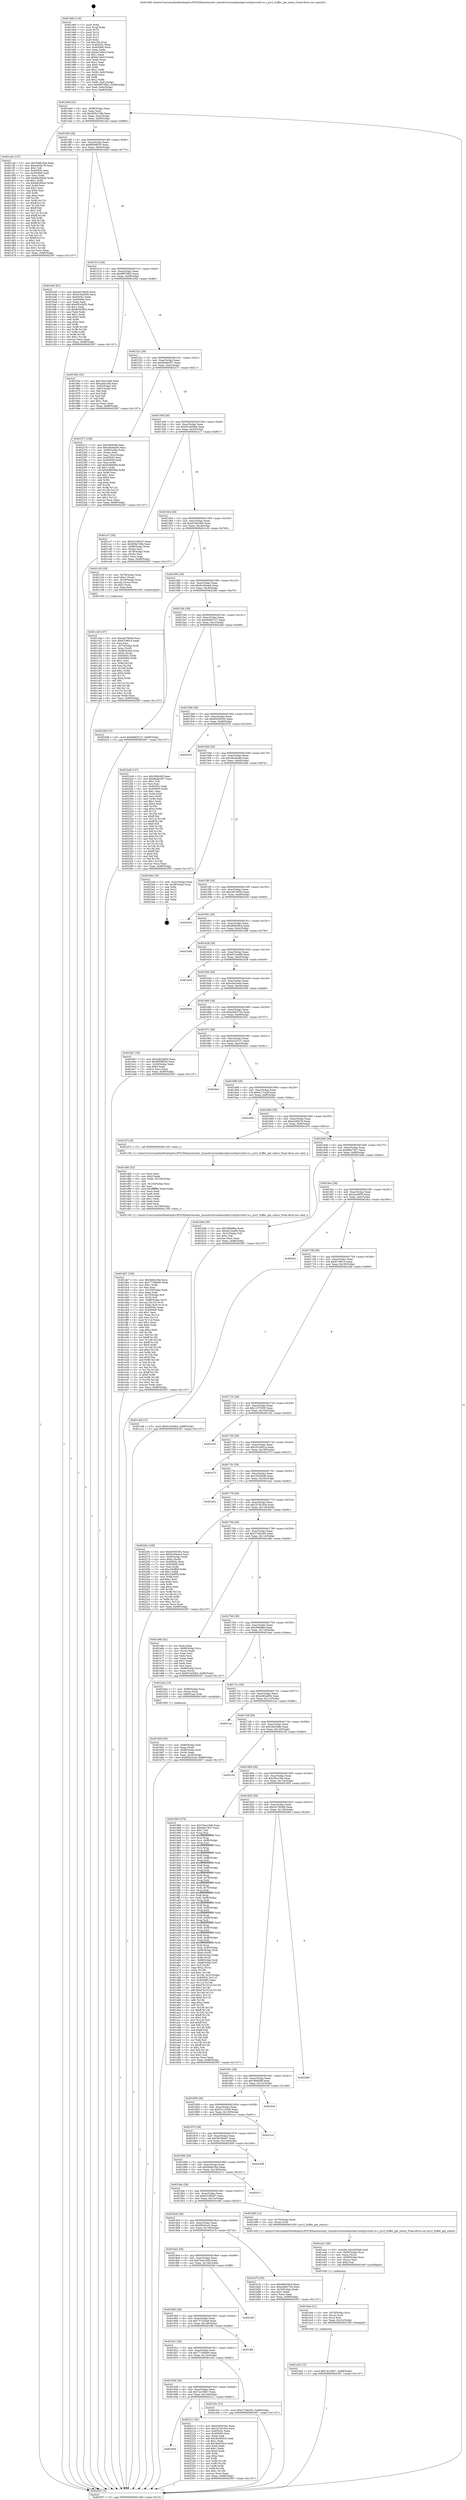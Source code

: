 digraph "0x401460" {
  label = "0x401460 (/mnt/c/Users/mathe/Desktop/tcc/POCII/binaries/extr_linuxdriversmediausbpvrusb2pvrusb2-io.c_pvr2_buffer_get_status_Final-ollvm.out::main(0))"
  labelloc = "t"
  node[shape=record]

  Entry [label="",width=0.3,height=0.3,shape=circle,fillcolor=black,style=filled]
  "0x4014d4" [label="{
     0x4014d4 [32]\l
     | [instrs]\l
     &nbsp;&nbsp;0x4014d4 \<+6\>: mov -0x98(%rbp),%eax\l
     &nbsp;&nbsp;0x4014da \<+2\>: mov %eax,%ecx\l
     &nbsp;&nbsp;0x4014dc \<+6\>: sub $0x859e728b,%ecx\l
     &nbsp;&nbsp;0x4014e2 \<+6\>: mov %eax,-0xac(%rbp)\l
     &nbsp;&nbsp;0x4014e8 \<+6\>: mov %ecx,-0xb0(%rbp)\l
     &nbsp;&nbsp;0x4014ee \<+6\>: je 0000000000401ceb \<main+0x88b\>\l
  }"]
  "0x401ceb" [label="{
     0x401ceb [147]\l
     | [instrs]\l
     &nbsp;&nbsp;0x401ceb \<+5\>: mov $0x5b6b1f4d,%eax\l
     &nbsp;&nbsp;0x401cf0 \<+5\>: mov $0xedcf0e78,%ecx\l
     &nbsp;&nbsp;0x401cf5 \<+2\>: mov $0x1,%dl\l
     &nbsp;&nbsp;0x401cf7 \<+7\>: mov 0x40505c,%esi\l
     &nbsp;&nbsp;0x401cfe \<+7\>: mov 0x405060,%edi\l
     &nbsp;&nbsp;0x401d05 \<+3\>: mov %esi,%r8d\l
     &nbsp;&nbsp;0x401d08 \<+7\>: add $0x6fa29a2b,%r8d\l
     &nbsp;&nbsp;0x401d0f \<+4\>: sub $0x1,%r8d\l
     &nbsp;&nbsp;0x401d13 \<+7\>: sub $0x6fa29a2b,%r8d\l
     &nbsp;&nbsp;0x401d1a \<+4\>: imul %r8d,%esi\l
     &nbsp;&nbsp;0x401d1e \<+3\>: and $0x1,%esi\l
     &nbsp;&nbsp;0x401d21 \<+3\>: cmp $0x0,%esi\l
     &nbsp;&nbsp;0x401d24 \<+4\>: sete %r9b\l
     &nbsp;&nbsp;0x401d28 \<+3\>: cmp $0xa,%edi\l
     &nbsp;&nbsp;0x401d2b \<+4\>: setl %r10b\l
     &nbsp;&nbsp;0x401d2f \<+3\>: mov %r9b,%r11b\l
     &nbsp;&nbsp;0x401d32 \<+4\>: xor $0xff,%r11b\l
     &nbsp;&nbsp;0x401d36 \<+3\>: mov %r10b,%bl\l
     &nbsp;&nbsp;0x401d39 \<+3\>: xor $0xff,%bl\l
     &nbsp;&nbsp;0x401d3c \<+3\>: xor $0x1,%dl\l
     &nbsp;&nbsp;0x401d3f \<+3\>: mov %r11b,%r14b\l
     &nbsp;&nbsp;0x401d42 \<+4\>: and $0xff,%r14b\l
     &nbsp;&nbsp;0x401d46 \<+3\>: and %dl,%r9b\l
     &nbsp;&nbsp;0x401d49 \<+3\>: mov %bl,%r15b\l
     &nbsp;&nbsp;0x401d4c \<+4\>: and $0xff,%r15b\l
     &nbsp;&nbsp;0x401d50 \<+3\>: and %dl,%r10b\l
     &nbsp;&nbsp;0x401d53 \<+3\>: or %r9b,%r14b\l
     &nbsp;&nbsp;0x401d56 \<+3\>: or %r10b,%r15b\l
     &nbsp;&nbsp;0x401d59 \<+3\>: xor %r15b,%r14b\l
     &nbsp;&nbsp;0x401d5c \<+3\>: or %bl,%r11b\l
     &nbsp;&nbsp;0x401d5f \<+4\>: xor $0xff,%r11b\l
     &nbsp;&nbsp;0x401d63 \<+3\>: or $0x1,%dl\l
     &nbsp;&nbsp;0x401d66 \<+3\>: and %dl,%r11b\l
     &nbsp;&nbsp;0x401d69 \<+3\>: or %r11b,%r14b\l
     &nbsp;&nbsp;0x401d6c \<+4\>: test $0x1,%r14b\l
     &nbsp;&nbsp;0x401d70 \<+3\>: cmovne %ecx,%eax\l
     &nbsp;&nbsp;0x401d73 \<+6\>: mov %eax,-0x98(%rbp)\l
     &nbsp;&nbsp;0x401d79 \<+5\>: jmp 0000000000402567 \<main+0x1107\>\l
  }"]
  "0x4014f4" [label="{
     0x4014f4 [28]\l
     | [instrs]\l
     &nbsp;&nbsp;0x4014f4 \<+5\>: jmp 00000000004014f9 \<main+0x99\>\l
     &nbsp;&nbsp;0x4014f9 \<+6\>: mov -0xac(%rbp),%eax\l
     &nbsp;&nbsp;0x4014ff \<+5\>: sub $0x8959f030,%eax\l
     &nbsp;&nbsp;0x401504 \<+6\>: mov %eax,-0xb4(%rbp)\l
     &nbsp;&nbsp;0x40150a \<+6\>: je 0000000000401bd5 \<main+0x775\>\l
  }"]
  Exit [label="",width=0.3,height=0.3,shape=circle,fillcolor=black,style=filled,peripheries=2]
  "0x401bd5" [label="{
     0x401bd5 [91]\l
     | [instrs]\l
     &nbsp;&nbsp;0x401bd5 \<+5\>: mov $0xceb79e5d,%eax\l
     &nbsp;&nbsp;0x401bda \<+5\>: mov $0x910d2566,%ecx\l
     &nbsp;&nbsp;0x401bdf \<+7\>: mov 0x40505c,%edx\l
     &nbsp;&nbsp;0x401be6 \<+7\>: mov 0x405060,%esi\l
     &nbsp;&nbsp;0x401bed \<+2\>: mov %edx,%edi\l
     &nbsp;&nbsp;0x401bef \<+6\>: add $0xf0543852,%edi\l
     &nbsp;&nbsp;0x401bf5 \<+3\>: sub $0x1,%edi\l
     &nbsp;&nbsp;0x401bf8 \<+6\>: sub $0xf0543852,%edi\l
     &nbsp;&nbsp;0x401bfe \<+3\>: imul %edi,%edx\l
     &nbsp;&nbsp;0x401c01 \<+3\>: and $0x1,%edx\l
     &nbsp;&nbsp;0x401c04 \<+3\>: cmp $0x0,%edx\l
     &nbsp;&nbsp;0x401c07 \<+4\>: sete %r8b\l
     &nbsp;&nbsp;0x401c0b \<+3\>: cmp $0xa,%esi\l
     &nbsp;&nbsp;0x401c0e \<+4\>: setl %r9b\l
     &nbsp;&nbsp;0x401c12 \<+3\>: mov %r8b,%r10b\l
     &nbsp;&nbsp;0x401c15 \<+3\>: and %r9b,%r10b\l
     &nbsp;&nbsp;0x401c18 \<+3\>: xor %r9b,%r8b\l
     &nbsp;&nbsp;0x401c1b \<+3\>: or %r8b,%r10b\l
     &nbsp;&nbsp;0x401c1e \<+4\>: test $0x1,%r10b\l
     &nbsp;&nbsp;0x401c22 \<+3\>: cmovne %ecx,%eax\l
     &nbsp;&nbsp;0x401c25 \<+6\>: mov %eax,-0x98(%rbp)\l
     &nbsp;&nbsp;0x401c2b \<+5\>: jmp 0000000000402567 \<main+0x1107\>\l
  }"]
  "0x401510" [label="{
     0x401510 [28]\l
     | [instrs]\l
     &nbsp;&nbsp;0x401510 \<+5\>: jmp 0000000000401515 \<main+0xb5\>\l
     &nbsp;&nbsp;0x401515 \<+6\>: mov -0xac(%rbp),%eax\l
     &nbsp;&nbsp;0x40151b \<+5\>: sub $0x89f70fb2,%eax\l
     &nbsp;&nbsp;0x401520 \<+6\>: mov %eax,-0xb8(%rbp)\l
     &nbsp;&nbsp;0x401526 \<+6\>: je 000000000040195e \<main+0x4fe\>\l
  }"]
  "0x401954" [label="{
     0x401954\l
  }", style=dashed]
  "0x40195e" [label="{
     0x40195e [53]\l
     | [instrs]\l
     &nbsp;&nbsp;0x40195e \<+5\>: mov $0x70ee10d6,%eax\l
     &nbsp;&nbsp;0x401963 \<+5\>: mov $0x2faa15fa,%ecx\l
     &nbsp;&nbsp;0x401968 \<+6\>: mov -0x92(%rbp),%dl\l
     &nbsp;&nbsp;0x40196e \<+7\>: mov -0x91(%rbp),%sil\l
     &nbsp;&nbsp;0x401975 \<+3\>: mov %dl,%dil\l
     &nbsp;&nbsp;0x401978 \<+3\>: and %sil,%dil\l
     &nbsp;&nbsp;0x40197b \<+3\>: xor %sil,%dl\l
     &nbsp;&nbsp;0x40197e \<+3\>: or %dl,%dil\l
     &nbsp;&nbsp;0x401981 \<+4\>: test $0x1,%dil\l
     &nbsp;&nbsp;0x401985 \<+3\>: cmovne %ecx,%eax\l
     &nbsp;&nbsp;0x401988 \<+6\>: mov %eax,-0x98(%rbp)\l
     &nbsp;&nbsp;0x40198e \<+5\>: jmp 0000000000402567 \<main+0x1107\>\l
  }"]
  "0x40152c" [label="{
     0x40152c [28]\l
     | [instrs]\l
     &nbsp;&nbsp;0x40152c \<+5\>: jmp 0000000000401531 \<main+0xd1\>\l
     &nbsp;&nbsp;0x401531 \<+6\>: mov -0xac(%rbp),%eax\l
     &nbsp;&nbsp;0x401537 \<+5\>: sub $0x90a9c057,%eax\l
     &nbsp;&nbsp;0x40153c \<+6\>: mov %eax,-0xbc(%rbp)\l
     &nbsp;&nbsp;0x401542 \<+6\>: je 0000000000402371 \<main+0xf11\>\l
  }"]
  "0x402567" [label="{
     0x402567 [5]\l
     | [instrs]\l
     &nbsp;&nbsp;0x402567 \<+5\>: jmp 00000000004014d4 \<main+0x74\>\l
  }"]
  "0x401460" [label="{
     0x401460 [116]\l
     | [instrs]\l
     &nbsp;&nbsp;0x401460 \<+1\>: push %rbp\l
     &nbsp;&nbsp;0x401461 \<+3\>: mov %rsp,%rbp\l
     &nbsp;&nbsp;0x401464 \<+2\>: push %r15\l
     &nbsp;&nbsp;0x401466 \<+2\>: push %r14\l
     &nbsp;&nbsp;0x401468 \<+2\>: push %r13\l
     &nbsp;&nbsp;0x40146a \<+2\>: push %r12\l
     &nbsp;&nbsp;0x40146c \<+1\>: push %rbx\l
     &nbsp;&nbsp;0x40146d \<+7\>: sub $0x158,%rsp\l
     &nbsp;&nbsp;0x401474 \<+7\>: mov 0x40505c,%eax\l
     &nbsp;&nbsp;0x40147b \<+7\>: mov 0x405060,%ecx\l
     &nbsp;&nbsp;0x401482 \<+2\>: mov %eax,%edx\l
     &nbsp;&nbsp;0x401484 \<+6\>: add $0x6a7e641f,%edx\l
     &nbsp;&nbsp;0x40148a \<+3\>: sub $0x1,%edx\l
     &nbsp;&nbsp;0x40148d \<+6\>: sub $0x6a7e641f,%edx\l
     &nbsp;&nbsp;0x401493 \<+3\>: imul %edx,%eax\l
     &nbsp;&nbsp;0x401496 \<+3\>: and $0x1,%eax\l
     &nbsp;&nbsp;0x401499 \<+3\>: cmp $0x0,%eax\l
     &nbsp;&nbsp;0x40149c \<+4\>: sete %r8b\l
     &nbsp;&nbsp;0x4014a0 \<+4\>: and $0x1,%r8b\l
     &nbsp;&nbsp;0x4014a4 \<+7\>: mov %r8b,-0x92(%rbp)\l
     &nbsp;&nbsp;0x4014ab \<+3\>: cmp $0xa,%ecx\l
     &nbsp;&nbsp;0x4014ae \<+4\>: setl %r8b\l
     &nbsp;&nbsp;0x4014b2 \<+4\>: and $0x1,%r8b\l
     &nbsp;&nbsp;0x4014b6 \<+7\>: mov %r8b,-0x91(%rbp)\l
     &nbsp;&nbsp;0x4014bd \<+10\>: movl $0x89f70fb2,-0x98(%rbp)\l
     &nbsp;&nbsp;0x4014c7 \<+6\>: mov %edi,-0x9c(%rbp)\l
     &nbsp;&nbsp;0x4014cd \<+7\>: mov %rsi,-0xa8(%rbp)\l
  }"]
  "0x402211" [label="{
     0x402211 [91]\l
     | [instrs]\l
     &nbsp;&nbsp;0x402211 \<+5\>: mov $0xb5050302,%eax\l
     &nbsp;&nbsp;0x402216 \<+5\>: mov $0x1b781d34,%ecx\l
     &nbsp;&nbsp;0x40221b \<+7\>: mov 0x40505c,%edx\l
     &nbsp;&nbsp;0x402222 \<+7\>: mov 0x405060,%esi\l
     &nbsp;&nbsp;0x402229 \<+2\>: mov %edx,%edi\l
     &nbsp;&nbsp;0x40222b \<+6\>: add $0x36c605c4,%edi\l
     &nbsp;&nbsp;0x402231 \<+3\>: sub $0x1,%edi\l
     &nbsp;&nbsp;0x402234 \<+6\>: sub $0x36c605c4,%edi\l
     &nbsp;&nbsp;0x40223a \<+3\>: imul %edi,%edx\l
     &nbsp;&nbsp;0x40223d \<+3\>: and $0x1,%edx\l
     &nbsp;&nbsp;0x402240 \<+3\>: cmp $0x0,%edx\l
     &nbsp;&nbsp;0x402243 \<+4\>: sete %r8b\l
     &nbsp;&nbsp;0x402247 \<+3\>: cmp $0xa,%esi\l
     &nbsp;&nbsp;0x40224a \<+4\>: setl %r9b\l
     &nbsp;&nbsp;0x40224e \<+3\>: mov %r8b,%r10b\l
     &nbsp;&nbsp;0x402251 \<+3\>: and %r9b,%r10b\l
     &nbsp;&nbsp;0x402254 \<+3\>: xor %r9b,%r8b\l
     &nbsp;&nbsp;0x402257 \<+3\>: or %r8b,%r10b\l
     &nbsp;&nbsp;0x40225a \<+4\>: test $0x1,%r10b\l
     &nbsp;&nbsp;0x40225e \<+3\>: cmovne %ecx,%eax\l
     &nbsp;&nbsp;0x402261 \<+6\>: mov %eax,-0x98(%rbp)\l
     &nbsp;&nbsp;0x402267 \<+5\>: jmp 0000000000402567 \<main+0x1107\>\l
  }"]
  "0x402371" [label="{
     0x402371 [108]\l
     | [instrs]\l
     &nbsp;&nbsp;0x402371 \<+5\>: mov $0x38dfcfdf,%eax\l
     &nbsp;&nbsp;0x402376 \<+5\>: mov $0xc8a44a0d,%ecx\l
     &nbsp;&nbsp;0x40237b \<+7\>: mov -0x90(%rbp),%rdx\l
     &nbsp;&nbsp;0x402382 \<+2\>: mov (%rdx),%esi\l
     &nbsp;&nbsp;0x402384 \<+3\>: mov %esi,-0x2c(%rbp)\l
     &nbsp;&nbsp;0x402387 \<+7\>: mov 0x40505c,%esi\l
     &nbsp;&nbsp;0x40238e \<+7\>: mov 0x405060,%edi\l
     &nbsp;&nbsp;0x402395 \<+3\>: mov %esi,%r8d\l
     &nbsp;&nbsp;0x402398 \<+7\>: add $0x83f6090e,%r8d\l
     &nbsp;&nbsp;0x40239f \<+4\>: sub $0x1,%r8d\l
     &nbsp;&nbsp;0x4023a3 \<+7\>: sub $0x83f6090e,%r8d\l
     &nbsp;&nbsp;0x4023aa \<+4\>: imul %r8d,%esi\l
     &nbsp;&nbsp;0x4023ae \<+3\>: and $0x1,%esi\l
     &nbsp;&nbsp;0x4023b1 \<+3\>: cmp $0x0,%esi\l
     &nbsp;&nbsp;0x4023b4 \<+4\>: sete %r9b\l
     &nbsp;&nbsp;0x4023b8 \<+3\>: cmp $0xa,%edi\l
     &nbsp;&nbsp;0x4023bb \<+4\>: setl %r10b\l
     &nbsp;&nbsp;0x4023bf \<+3\>: mov %r9b,%r11b\l
     &nbsp;&nbsp;0x4023c2 \<+3\>: and %r10b,%r11b\l
     &nbsp;&nbsp;0x4023c5 \<+3\>: xor %r10b,%r9b\l
     &nbsp;&nbsp;0x4023c8 \<+3\>: or %r9b,%r11b\l
     &nbsp;&nbsp;0x4023cb \<+4\>: test $0x1,%r11b\l
     &nbsp;&nbsp;0x4023cf \<+3\>: cmovne %ecx,%eax\l
     &nbsp;&nbsp;0x4023d2 \<+6\>: mov %eax,-0x98(%rbp)\l
     &nbsp;&nbsp;0x4023d8 \<+5\>: jmp 0000000000402567 \<main+0x1107\>\l
  }"]
  "0x401548" [label="{
     0x401548 [28]\l
     | [instrs]\l
     &nbsp;&nbsp;0x401548 \<+5\>: jmp 000000000040154d \<main+0xed\>\l
     &nbsp;&nbsp;0x40154d \<+6\>: mov -0xac(%rbp),%eax\l
     &nbsp;&nbsp;0x401553 \<+5\>: sub $0x910a5db4,%eax\l
     &nbsp;&nbsp;0x401558 \<+6\>: mov %eax,-0xc0(%rbp)\l
     &nbsp;&nbsp;0x40155e \<+6\>: je 0000000000401cc7 \<main+0x867\>\l
  }"]
  "0x401ed3" [label="{
     0x401ed3 [15]\l
     | [instrs]\l
     &nbsp;&nbsp;0x401ed3 \<+10\>: movl $0x7ac188c7,-0x98(%rbp)\l
     &nbsp;&nbsp;0x401edd \<+5\>: jmp 0000000000402567 \<main+0x1107\>\l
  }"]
  "0x401cc7" [label="{
     0x401cc7 [36]\l
     | [instrs]\l
     &nbsp;&nbsp;0x401cc7 \<+5\>: mov $0x63198247,%eax\l
     &nbsp;&nbsp;0x401ccc \<+5\>: mov $0x859e728b,%ecx\l
     &nbsp;&nbsp;0x401cd1 \<+4\>: mov -0x68(%rbp),%rdx\l
     &nbsp;&nbsp;0x401cd5 \<+2\>: mov (%rdx),%esi\l
     &nbsp;&nbsp;0x401cd7 \<+4\>: mov -0x78(%rbp),%rdx\l
     &nbsp;&nbsp;0x401cdb \<+2\>: cmp (%rdx),%esi\l
     &nbsp;&nbsp;0x401cdd \<+3\>: cmovl %ecx,%eax\l
     &nbsp;&nbsp;0x401ce0 \<+6\>: mov %eax,-0x98(%rbp)\l
     &nbsp;&nbsp;0x401ce6 \<+5\>: jmp 0000000000402567 \<main+0x1107\>\l
  }"]
  "0x401564" [label="{
     0x401564 [28]\l
     | [instrs]\l
     &nbsp;&nbsp;0x401564 \<+5\>: jmp 0000000000401569 \<main+0x109\>\l
     &nbsp;&nbsp;0x401569 \<+6\>: mov -0xac(%rbp),%eax\l
     &nbsp;&nbsp;0x40156f \<+5\>: sub $0x910d2566,%eax\l
     &nbsp;&nbsp;0x401574 \<+6\>: mov %eax,-0xc4(%rbp)\l
     &nbsp;&nbsp;0x40157a \<+6\>: je 0000000000401c30 \<main+0x7d0\>\l
  }"]
  "0x401ebe" [label="{
     0x401ebe [21]\l
     | [instrs]\l
     &nbsp;&nbsp;0x401ebe \<+4\>: mov -0x70(%rbp),%rcx\l
     &nbsp;&nbsp;0x401ec2 \<+3\>: mov (%rcx),%rcx\l
     &nbsp;&nbsp;0x401ec5 \<+3\>: mov %rcx,%rdi\l
     &nbsp;&nbsp;0x401ec8 \<+6\>: mov %eax,-0x15c(%rbp)\l
     &nbsp;&nbsp;0x401ece \<+5\>: call 0000000000401030 \<free@plt\>\l
     | [calls]\l
     &nbsp;&nbsp;0x401030 \{1\} (unknown)\l
  }"]
  "0x401c30" [label="{
     0x401c30 [29]\l
     | [instrs]\l
     &nbsp;&nbsp;0x401c30 \<+4\>: mov -0x78(%rbp),%rax\l
     &nbsp;&nbsp;0x401c34 \<+6\>: movl $0x1,(%rax)\l
     &nbsp;&nbsp;0x401c3a \<+4\>: mov -0x78(%rbp),%rax\l
     &nbsp;&nbsp;0x401c3e \<+3\>: movslq (%rax),%rax\l
     &nbsp;&nbsp;0x401c41 \<+4\>: shl $0x2,%rax\l
     &nbsp;&nbsp;0x401c45 \<+3\>: mov %rax,%rdi\l
     &nbsp;&nbsp;0x401c48 \<+5\>: call 0000000000401050 \<malloc@plt\>\l
     | [calls]\l
     &nbsp;&nbsp;0x401050 \{1\} (unknown)\l
  }"]
  "0x401580" [label="{
     0x401580 [28]\l
     | [instrs]\l
     &nbsp;&nbsp;0x401580 \<+5\>: jmp 0000000000401585 \<main+0x125\>\l
     &nbsp;&nbsp;0x401585 \<+6\>: mov -0xac(%rbp),%eax\l
     &nbsp;&nbsp;0x40158b \<+5\>: sub $0x91d5e4e4,%eax\l
     &nbsp;&nbsp;0x401590 \<+6\>: mov %eax,-0xc8(%rbp)\l
     &nbsp;&nbsp;0x401596 \<+6\>: je 00000000004022d9 \<main+0xe79\>\l
  }"]
  "0x401ea1" [label="{
     0x401ea1 [29]\l
     | [instrs]\l
     &nbsp;&nbsp;0x401ea1 \<+10\>: movabs $0x4030d6,%rdi\l
     &nbsp;&nbsp;0x401eab \<+4\>: mov -0x60(%rbp),%rcx\l
     &nbsp;&nbsp;0x401eaf \<+2\>: mov %eax,(%rcx)\l
     &nbsp;&nbsp;0x401eb1 \<+4\>: mov -0x60(%rbp),%rcx\l
     &nbsp;&nbsp;0x401eb5 \<+2\>: mov (%rcx),%esi\l
     &nbsp;&nbsp;0x401eb7 \<+2\>: mov $0x0,%al\l
     &nbsp;&nbsp;0x401eb9 \<+5\>: call 0000000000401040 \<printf@plt\>\l
     | [calls]\l
     &nbsp;&nbsp;0x401040 \{1\} (unknown)\l
  }"]
  "0x4022d9" [label="{
     0x4022d9 [15]\l
     | [instrs]\l
     &nbsp;&nbsp;0x4022d9 \<+10\>: movl $0x9e803127,-0x98(%rbp)\l
     &nbsp;&nbsp;0x4022e3 \<+5\>: jmp 0000000000402567 \<main+0x1107\>\l
  }"]
  "0x40159c" [label="{
     0x40159c [28]\l
     | [instrs]\l
     &nbsp;&nbsp;0x40159c \<+5\>: jmp 00000000004015a1 \<main+0x141\>\l
     &nbsp;&nbsp;0x4015a1 \<+6\>: mov -0xac(%rbp),%eax\l
     &nbsp;&nbsp;0x4015a7 \<+5\>: sub $0x9e803127,%eax\l
     &nbsp;&nbsp;0x4015ac \<+6\>: mov %eax,-0xcc(%rbp)\l
     &nbsp;&nbsp;0x4015b2 \<+6\>: je 00000000004022e8 \<main+0xe88\>\l
  }"]
  "0x401938" [label="{
     0x401938 [28]\l
     | [instrs]\l
     &nbsp;&nbsp;0x401938 \<+5\>: jmp 000000000040193d \<main+0x4dd\>\l
     &nbsp;&nbsp;0x40193d \<+6\>: mov -0xac(%rbp),%eax\l
     &nbsp;&nbsp;0x401943 \<+5\>: sub $0x7ac188c7,%eax\l
     &nbsp;&nbsp;0x401948 \<+6\>: mov %eax,-0x150(%rbp)\l
     &nbsp;&nbsp;0x40194e \<+6\>: je 0000000000402211 \<main+0xdb1\>\l
  }"]
  "0x4022e8" [label="{
     0x4022e8 [137]\l
     | [instrs]\l
     &nbsp;&nbsp;0x4022e8 \<+5\>: mov $0x38dfcfdf,%eax\l
     &nbsp;&nbsp;0x4022ed \<+5\>: mov $0x90a9c057,%ecx\l
     &nbsp;&nbsp;0x4022f2 \<+2\>: mov $0x1,%dl\l
     &nbsp;&nbsp;0x4022f4 \<+2\>: xor %esi,%esi\l
     &nbsp;&nbsp;0x4022f6 \<+7\>: mov 0x40505c,%edi\l
     &nbsp;&nbsp;0x4022fd \<+8\>: mov 0x405060,%r8d\l
     &nbsp;&nbsp;0x402305 \<+3\>: sub $0x1,%esi\l
     &nbsp;&nbsp;0x402308 \<+3\>: mov %edi,%r9d\l
     &nbsp;&nbsp;0x40230b \<+3\>: add %esi,%r9d\l
     &nbsp;&nbsp;0x40230e \<+4\>: imul %r9d,%edi\l
     &nbsp;&nbsp;0x402312 \<+3\>: and $0x1,%edi\l
     &nbsp;&nbsp;0x402315 \<+3\>: cmp $0x0,%edi\l
     &nbsp;&nbsp;0x402318 \<+4\>: sete %r10b\l
     &nbsp;&nbsp;0x40231c \<+4\>: cmp $0xa,%r8d\l
     &nbsp;&nbsp;0x402320 \<+4\>: setl %r11b\l
     &nbsp;&nbsp;0x402324 \<+3\>: mov %r10b,%bl\l
     &nbsp;&nbsp;0x402327 \<+3\>: xor $0xff,%bl\l
     &nbsp;&nbsp;0x40232a \<+3\>: mov %r11b,%r14b\l
     &nbsp;&nbsp;0x40232d \<+4\>: xor $0xff,%r14b\l
     &nbsp;&nbsp;0x402331 \<+3\>: xor $0x0,%dl\l
     &nbsp;&nbsp;0x402334 \<+3\>: mov %bl,%r15b\l
     &nbsp;&nbsp;0x402337 \<+4\>: and $0x0,%r15b\l
     &nbsp;&nbsp;0x40233b \<+3\>: and %dl,%r10b\l
     &nbsp;&nbsp;0x40233e \<+3\>: mov %r14b,%r12b\l
     &nbsp;&nbsp;0x402341 \<+4\>: and $0x0,%r12b\l
     &nbsp;&nbsp;0x402345 \<+3\>: and %dl,%r11b\l
     &nbsp;&nbsp;0x402348 \<+3\>: or %r10b,%r15b\l
     &nbsp;&nbsp;0x40234b \<+3\>: or %r11b,%r12b\l
     &nbsp;&nbsp;0x40234e \<+3\>: xor %r12b,%r15b\l
     &nbsp;&nbsp;0x402351 \<+3\>: or %r14b,%bl\l
     &nbsp;&nbsp;0x402354 \<+3\>: xor $0xff,%bl\l
     &nbsp;&nbsp;0x402357 \<+3\>: or $0x0,%dl\l
     &nbsp;&nbsp;0x40235a \<+2\>: and %dl,%bl\l
     &nbsp;&nbsp;0x40235c \<+3\>: or %bl,%r15b\l
     &nbsp;&nbsp;0x40235f \<+4\>: test $0x1,%r15b\l
     &nbsp;&nbsp;0x402363 \<+3\>: cmovne %ecx,%eax\l
     &nbsp;&nbsp;0x402366 \<+6\>: mov %eax,-0x98(%rbp)\l
     &nbsp;&nbsp;0x40236c \<+5\>: jmp 0000000000402567 \<main+0x1107\>\l
  }"]
  "0x4015b8" [label="{
     0x4015b8 [28]\l
     | [instrs]\l
     &nbsp;&nbsp;0x4015b8 \<+5\>: jmp 00000000004015bd \<main+0x15d\>\l
     &nbsp;&nbsp;0x4015bd \<+6\>: mov -0xac(%rbp),%eax\l
     &nbsp;&nbsp;0x4015c3 \<+5\>: sub $0xb5050302,%eax\l
     &nbsp;&nbsp;0x4015c8 \<+6\>: mov %eax,-0xd0(%rbp)\l
     &nbsp;&nbsp;0x4015ce \<+6\>: je 0000000000402533 \<main+0x10d3\>\l
  }"]
  "0x401e5c" [label="{
     0x401e5c [15]\l
     | [instrs]\l
     &nbsp;&nbsp;0x401e5c \<+10\>: movl $0x273de293,-0x98(%rbp)\l
     &nbsp;&nbsp;0x401e66 \<+5\>: jmp 0000000000402567 \<main+0x1107\>\l
  }"]
  "0x402533" [label="{
     0x402533\l
  }", style=dashed]
  "0x4015d4" [label="{
     0x4015d4 [28]\l
     | [instrs]\l
     &nbsp;&nbsp;0x4015d4 \<+5\>: jmp 00000000004015d9 \<main+0x179\>\l
     &nbsp;&nbsp;0x4015d9 \<+6\>: mov -0xac(%rbp),%eax\l
     &nbsp;&nbsp;0x4015df \<+5\>: sub $0xc8a44a0d,%eax\l
     &nbsp;&nbsp;0x4015e4 \<+6\>: mov %eax,-0xd4(%rbp)\l
     &nbsp;&nbsp;0x4015ea \<+6\>: je 00000000004023dd \<main+0xf7d\>\l
  }"]
  "0x40191c" [label="{
     0x40191c [28]\l
     | [instrs]\l
     &nbsp;&nbsp;0x40191c \<+5\>: jmp 0000000000401921 \<main+0x4c1\>\l
     &nbsp;&nbsp;0x401921 \<+6\>: mov -0xac(%rbp),%eax\l
     &nbsp;&nbsp;0x401927 \<+5\>: sub $0x77190dd0,%eax\l
     &nbsp;&nbsp;0x40192c \<+6\>: mov %eax,-0x14c(%rbp)\l
     &nbsp;&nbsp;0x401932 \<+6\>: je 0000000000401e5c \<main+0x9fc\>\l
  }"]
  "0x4023dd" [label="{
     0x4023dd [18]\l
     | [instrs]\l
     &nbsp;&nbsp;0x4023dd \<+3\>: mov -0x2c(%rbp),%eax\l
     &nbsp;&nbsp;0x4023e0 \<+4\>: lea -0x28(%rbp),%rsp\l
     &nbsp;&nbsp;0x4023e4 \<+1\>: pop %rbx\l
     &nbsp;&nbsp;0x4023e5 \<+2\>: pop %r12\l
     &nbsp;&nbsp;0x4023e7 \<+2\>: pop %r13\l
     &nbsp;&nbsp;0x4023e9 \<+2\>: pop %r14\l
     &nbsp;&nbsp;0x4023eb \<+2\>: pop %r15\l
     &nbsp;&nbsp;0x4023ed \<+1\>: pop %rbp\l
     &nbsp;&nbsp;0x4023ee \<+1\>: ret\l
  }"]
  "0x4015f0" [label="{
     0x4015f0 [28]\l
     | [instrs]\l
     &nbsp;&nbsp;0x4015f0 \<+5\>: jmp 00000000004015f5 \<main+0x195\>\l
     &nbsp;&nbsp;0x4015f5 \<+6\>: mov -0xac(%rbp),%eax\l
     &nbsp;&nbsp;0x4015fb \<+5\>: sub $0xceb79e5d,%eax\l
     &nbsp;&nbsp;0x401600 \<+6\>: mov %eax,-0xd8(%rbp)\l
     &nbsp;&nbsp;0x401606 \<+6\>: je 0000000000402434 \<main+0xfd4\>\l
  }"]
  "0x401ffd" [label="{
     0x401ffd\l
  }", style=dashed]
  "0x402434" [label="{
     0x402434\l
  }", style=dashed]
  "0x40160c" [label="{
     0x40160c [28]\l
     | [instrs]\l
     &nbsp;&nbsp;0x40160c \<+5\>: jmp 0000000000401611 \<main+0x1b1\>\l
     &nbsp;&nbsp;0x401611 \<+6\>: mov -0xac(%rbp),%eax\l
     &nbsp;&nbsp;0x401617 \<+5\>: sub $0xd68e59c4,%eax\l
     &nbsp;&nbsp;0x40161c \<+6\>: mov %eax,-0xdc(%rbp)\l
     &nbsp;&nbsp;0x401622 \<+6\>: je 0000000000401b99 \<main+0x739\>\l
  }"]
  "0x401900" [label="{
     0x401900 [28]\l
     | [instrs]\l
     &nbsp;&nbsp;0x401900 \<+5\>: jmp 0000000000401905 \<main+0x4a5\>\l
     &nbsp;&nbsp;0x401905 \<+6\>: mov -0xac(%rbp),%eax\l
     &nbsp;&nbsp;0x40190b \<+5\>: sub $0x737254a6,%eax\l
     &nbsp;&nbsp;0x401910 \<+6\>: mov %eax,-0x148(%rbp)\l
     &nbsp;&nbsp;0x401916 \<+6\>: je 0000000000401ffd \<main+0xb9d\>\l
  }"]
  "0x401b99" [label="{
     0x401b99\l
  }", style=dashed]
  "0x401628" [label="{
     0x401628 [28]\l
     | [instrs]\l
     &nbsp;&nbsp;0x401628 \<+5\>: jmp 000000000040162d \<main+0x1cd\>\l
     &nbsp;&nbsp;0x40162d \<+6\>: mov -0xac(%rbp),%eax\l
     &nbsp;&nbsp;0x401633 \<+5\>: sub $0xe012ee99,%eax\l
     &nbsp;&nbsp;0x401638 \<+6\>: mov %eax,-0xe0(%rbp)\l
     &nbsp;&nbsp;0x40163e \<+6\>: je 0000000000401b29 \<main+0x6c9\>\l
  }"]
  "0x4023ef" [label="{
     0x4023ef\l
  }", style=dashed]
  "0x401b29" [label="{
     0x401b29\l
  }", style=dashed]
  "0x401644" [label="{
     0x401644 [28]\l
     | [instrs]\l
     &nbsp;&nbsp;0x401644 \<+5\>: jmp 0000000000401649 \<main+0x1e9\>\l
     &nbsp;&nbsp;0x401649 \<+6\>: mov -0xac(%rbp),%eax\l
     &nbsp;&nbsp;0x40164f \<+5\>: sub $0xe3ab3eae,%eax\l
     &nbsp;&nbsp;0x401654 \<+6\>: mov %eax,-0xe4(%rbp)\l
     &nbsp;&nbsp;0x40165a \<+6\>: je 0000000000402030 \<main+0xbd0\>\l
  }"]
  "0x401db7" [label="{
     0x401db7 [165]\l
     | [instrs]\l
     &nbsp;&nbsp;0x401db7 \<+5\>: mov $0x5b6b1f4d,%ecx\l
     &nbsp;&nbsp;0x401dbc \<+5\>: mov $0x77190dd0,%edx\l
     &nbsp;&nbsp;0x401dc1 \<+3\>: mov $0x1,%r8b\l
     &nbsp;&nbsp;0x401dc4 \<+2\>: xor %esi,%esi\l
     &nbsp;&nbsp;0x401dc6 \<+6\>: mov -0x158(%rbp),%edi\l
     &nbsp;&nbsp;0x401dcc \<+3\>: imul %eax,%edi\l
     &nbsp;&nbsp;0x401dcf \<+4\>: mov -0x70(%rbp),%r9\l
     &nbsp;&nbsp;0x401dd3 \<+3\>: mov (%r9),%r9\l
     &nbsp;&nbsp;0x401dd6 \<+4\>: mov -0x68(%rbp),%r10\l
     &nbsp;&nbsp;0x401dda \<+3\>: movslq (%r10),%r10\l
     &nbsp;&nbsp;0x401ddd \<+4\>: mov %edi,(%r9,%r10,4)\l
     &nbsp;&nbsp;0x401de1 \<+7\>: mov 0x40505c,%eax\l
     &nbsp;&nbsp;0x401de8 \<+7\>: mov 0x405060,%edi\l
     &nbsp;&nbsp;0x401def \<+3\>: sub $0x1,%esi\l
     &nbsp;&nbsp;0x401df2 \<+3\>: mov %eax,%r11d\l
     &nbsp;&nbsp;0x401df5 \<+3\>: add %esi,%r11d\l
     &nbsp;&nbsp;0x401df8 \<+4\>: imul %r11d,%eax\l
     &nbsp;&nbsp;0x401dfc \<+3\>: and $0x1,%eax\l
     &nbsp;&nbsp;0x401dff \<+3\>: cmp $0x0,%eax\l
     &nbsp;&nbsp;0x401e02 \<+3\>: sete %bl\l
     &nbsp;&nbsp;0x401e05 \<+3\>: cmp $0xa,%edi\l
     &nbsp;&nbsp;0x401e08 \<+4\>: setl %r14b\l
     &nbsp;&nbsp;0x401e0c \<+3\>: mov %bl,%r15b\l
     &nbsp;&nbsp;0x401e0f \<+4\>: xor $0xff,%r15b\l
     &nbsp;&nbsp;0x401e13 \<+3\>: mov %r14b,%r12b\l
     &nbsp;&nbsp;0x401e16 \<+4\>: xor $0xff,%r12b\l
     &nbsp;&nbsp;0x401e1a \<+4\>: xor $0x0,%r8b\l
     &nbsp;&nbsp;0x401e1e \<+3\>: mov %r15b,%r13b\l
     &nbsp;&nbsp;0x401e21 \<+4\>: and $0x0,%r13b\l
     &nbsp;&nbsp;0x401e25 \<+3\>: and %r8b,%bl\l
     &nbsp;&nbsp;0x401e28 \<+3\>: mov %r12b,%al\l
     &nbsp;&nbsp;0x401e2b \<+2\>: and $0x0,%al\l
     &nbsp;&nbsp;0x401e2d \<+3\>: and %r8b,%r14b\l
     &nbsp;&nbsp;0x401e30 \<+3\>: or %bl,%r13b\l
     &nbsp;&nbsp;0x401e33 \<+3\>: or %r14b,%al\l
     &nbsp;&nbsp;0x401e36 \<+3\>: xor %al,%r13b\l
     &nbsp;&nbsp;0x401e39 \<+3\>: or %r12b,%r15b\l
     &nbsp;&nbsp;0x401e3c \<+4\>: xor $0xff,%r15b\l
     &nbsp;&nbsp;0x401e40 \<+4\>: or $0x0,%r8b\l
     &nbsp;&nbsp;0x401e44 \<+3\>: and %r8b,%r15b\l
     &nbsp;&nbsp;0x401e47 \<+3\>: or %r15b,%r13b\l
     &nbsp;&nbsp;0x401e4a \<+4\>: test $0x1,%r13b\l
     &nbsp;&nbsp;0x401e4e \<+3\>: cmovne %edx,%ecx\l
     &nbsp;&nbsp;0x401e51 \<+6\>: mov %ecx,-0x98(%rbp)\l
     &nbsp;&nbsp;0x401e57 \<+5\>: jmp 0000000000402567 \<main+0x1107\>\l
  }"]
  "0x402030" [label="{
     0x402030\l
  }", style=dashed]
  "0x401660" [label="{
     0x401660 [28]\l
     | [instrs]\l
     &nbsp;&nbsp;0x401660 \<+5\>: jmp 0000000000401665 \<main+0x205\>\l
     &nbsp;&nbsp;0x401665 \<+6\>: mov -0xac(%rbp),%eax\l
     &nbsp;&nbsp;0x40166b \<+5\>: sub $0xe4b63754,%eax\l
     &nbsp;&nbsp;0x401670 \<+6\>: mov %eax,-0xe8(%rbp)\l
     &nbsp;&nbsp;0x401676 \<+6\>: je 0000000000401bb7 \<main+0x757\>\l
  }"]
  "0x401d83" [label="{
     0x401d83 [52]\l
     | [instrs]\l
     &nbsp;&nbsp;0x401d83 \<+2\>: xor %ecx,%ecx\l
     &nbsp;&nbsp;0x401d85 \<+5\>: mov $0x2,%edx\l
     &nbsp;&nbsp;0x401d8a \<+6\>: mov %edx,-0x154(%rbp)\l
     &nbsp;&nbsp;0x401d90 \<+1\>: cltd\l
     &nbsp;&nbsp;0x401d91 \<+6\>: mov -0x154(%rbp),%esi\l
     &nbsp;&nbsp;0x401d97 \<+2\>: idiv %esi\l
     &nbsp;&nbsp;0x401d99 \<+6\>: imul $0xfffffffe,%edx,%edx\l
     &nbsp;&nbsp;0x401d9f \<+2\>: mov %ecx,%edi\l
     &nbsp;&nbsp;0x401da1 \<+2\>: sub %edx,%edi\l
     &nbsp;&nbsp;0x401da3 \<+2\>: mov %ecx,%edx\l
     &nbsp;&nbsp;0x401da5 \<+3\>: sub $0x1,%edx\l
     &nbsp;&nbsp;0x401da8 \<+2\>: add %edx,%edi\l
     &nbsp;&nbsp;0x401daa \<+2\>: sub %edi,%ecx\l
     &nbsp;&nbsp;0x401dac \<+6\>: mov %ecx,-0x158(%rbp)\l
     &nbsp;&nbsp;0x401db2 \<+5\>: call 0000000000401160 \<next_i\>\l
     | [calls]\l
     &nbsp;&nbsp;0x401160 \{1\} (/mnt/c/Users/mathe/Desktop/tcc/POCII/binaries/extr_linuxdriversmediausbpvrusb2pvrusb2-io.c_pvr2_buffer_get_status_Final-ollvm.out::next_i)\l
  }"]
  "0x401bb7" [label="{
     0x401bb7 [30]\l
     | [instrs]\l
     &nbsp;&nbsp;0x401bb7 \<+5\>: mov $0x2d63a854,%eax\l
     &nbsp;&nbsp;0x401bbc \<+5\>: mov $0x8959f030,%ecx\l
     &nbsp;&nbsp;0x401bc1 \<+3\>: mov -0x30(%rbp),%edx\l
     &nbsp;&nbsp;0x401bc4 \<+3\>: cmp $0x0,%edx\l
     &nbsp;&nbsp;0x401bc7 \<+3\>: cmove %ecx,%eax\l
     &nbsp;&nbsp;0x401bca \<+6\>: mov %eax,-0x98(%rbp)\l
     &nbsp;&nbsp;0x401bd0 \<+5\>: jmp 0000000000402567 \<main+0x1107\>\l
  }"]
  "0x40167c" [label="{
     0x40167c [28]\l
     | [instrs]\l
     &nbsp;&nbsp;0x40167c \<+5\>: jmp 0000000000401681 \<main+0x221\>\l
     &nbsp;&nbsp;0x401681 \<+6\>: mov -0xac(%rbp),%eax\l
     &nbsp;&nbsp;0x401687 \<+5\>: sub $0xea2251e7,%eax\l
     &nbsp;&nbsp;0x40168c \<+6\>: mov %eax,-0xec(%rbp)\l
     &nbsp;&nbsp;0x401692 \<+6\>: je 00000000004020e1 \<main+0xc81\>\l
  }"]
  "0x401c4d" [label="{
     0x401c4d [107]\l
     | [instrs]\l
     &nbsp;&nbsp;0x401c4d \<+5\>: mov $0xceb79e5d,%ecx\l
     &nbsp;&nbsp;0x401c52 \<+5\>: mov $0x67c9614,%edx\l
     &nbsp;&nbsp;0x401c57 \<+2\>: xor %esi,%esi\l
     &nbsp;&nbsp;0x401c59 \<+4\>: mov -0x70(%rbp),%rdi\l
     &nbsp;&nbsp;0x401c5d \<+3\>: mov %rax,(%rdi)\l
     &nbsp;&nbsp;0x401c60 \<+4\>: mov -0x68(%rbp),%rax\l
     &nbsp;&nbsp;0x401c64 \<+6\>: movl $0x0,(%rax)\l
     &nbsp;&nbsp;0x401c6a \<+8\>: mov 0x40505c,%r8d\l
     &nbsp;&nbsp;0x401c72 \<+8\>: mov 0x405060,%r9d\l
     &nbsp;&nbsp;0x401c7a \<+3\>: sub $0x1,%esi\l
     &nbsp;&nbsp;0x401c7d \<+3\>: mov %r8d,%r10d\l
     &nbsp;&nbsp;0x401c80 \<+3\>: add %esi,%r10d\l
     &nbsp;&nbsp;0x401c83 \<+4\>: imul %r10d,%r8d\l
     &nbsp;&nbsp;0x401c87 \<+4\>: and $0x1,%r8d\l
     &nbsp;&nbsp;0x401c8b \<+4\>: cmp $0x0,%r8d\l
     &nbsp;&nbsp;0x401c8f \<+4\>: sete %r11b\l
     &nbsp;&nbsp;0x401c93 \<+4\>: cmp $0xa,%r9d\l
     &nbsp;&nbsp;0x401c97 \<+3\>: setl %bl\l
     &nbsp;&nbsp;0x401c9a \<+3\>: mov %r11b,%r14b\l
     &nbsp;&nbsp;0x401c9d \<+3\>: and %bl,%r14b\l
     &nbsp;&nbsp;0x401ca0 \<+3\>: xor %bl,%r11b\l
     &nbsp;&nbsp;0x401ca3 \<+3\>: or %r11b,%r14b\l
     &nbsp;&nbsp;0x401ca6 \<+4\>: test $0x1,%r14b\l
     &nbsp;&nbsp;0x401caa \<+3\>: cmovne %edx,%ecx\l
     &nbsp;&nbsp;0x401cad \<+6\>: mov %ecx,-0x98(%rbp)\l
     &nbsp;&nbsp;0x401cb3 \<+5\>: jmp 0000000000402567 \<main+0x1107\>\l
  }"]
  "0x4020e1" [label="{
     0x4020e1\l
  }", style=dashed]
  "0x401698" [label="{
     0x401698 [28]\l
     | [instrs]\l
     &nbsp;&nbsp;0x401698 \<+5\>: jmp 000000000040169d \<main+0x23d\>\l
     &nbsp;&nbsp;0x40169d \<+6\>: mov -0xac(%rbp),%eax\l
     &nbsp;&nbsp;0x4016a3 \<+5\>: sub $0xec17ce2f,%eax\l
     &nbsp;&nbsp;0x4016a8 \<+6\>: mov %eax,-0xf0(%rbp)\l
     &nbsp;&nbsp;0x4016ae \<+6\>: je 000000000040200c \<main+0xbac\>\l
  }"]
  "0x4018e4" [label="{
     0x4018e4 [28]\l
     | [instrs]\l
     &nbsp;&nbsp;0x4018e4 \<+5\>: jmp 00000000004018e9 \<main+0x489\>\l
     &nbsp;&nbsp;0x4018e9 \<+6\>: mov -0xac(%rbp),%eax\l
     &nbsp;&nbsp;0x4018ef \<+5\>: sub $0x70ee10d6,%eax\l
     &nbsp;&nbsp;0x4018f4 \<+6\>: mov %eax,-0x144(%rbp)\l
     &nbsp;&nbsp;0x4018fa \<+6\>: je 00000000004023ef \<main+0xf8f\>\l
  }"]
  "0x40200c" [label="{
     0x40200c\l
  }", style=dashed]
  "0x4016b4" [label="{
     0x4016b4 [28]\l
     | [instrs]\l
     &nbsp;&nbsp;0x4016b4 \<+5\>: jmp 00000000004016b9 \<main+0x259\>\l
     &nbsp;&nbsp;0x4016b9 \<+6\>: mov -0xac(%rbp),%eax\l
     &nbsp;&nbsp;0x4016bf \<+5\>: sub $0xedcf0e78,%eax\l
     &nbsp;&nbsp;0x4016c4 \<+6\>: mov %eax,-0xf4(%rbp)\l
     &nbsp;&nbsp;0x4016ca \<+6\>: je 0000000000401d7e \<main+0x91e\>\l
  }"]
  "0x401b7b" [label="{
     0x401b7b [30]\l
     | [instrs]\l
     &nbsp;&nbsp;0x401b7b \<+5\>: mov $0xd68e59c4,%eax\l
     &nbsp;&nbsp;0x401b80 \<+5\>: mov $0xe4b63754,%ecx\l
     &nbsp;&nbsp;0x401b85 \<+3\>: mov -0x30(%rbp),%edx\l
     &nbsp;&nbsp;0x401b88 \<+3\>: cmp $0x1,%edx\l
     &nbsp;&nbsp;0x401b8b \<+3\>: cmovl %ecx,%eax\l
     &nbsp;&nbsp;0x401b8e \<+6\>: mov %eax,-0x98(%rbp)\l
     &nbsp;&nbsp;0x401b94 \<+5\>: jmp 0000000000402567 \<main+0x1107\>\l
  }"]
  "0x401d7e" [label="{
     0x401d7e [5]\l
     | [instrs]\l
     &nbsp;&nbsp;0x401d7e \<+5\>: call 0000000000401160 \<next_i\>\l
     | [calls]\l
     &nbsp;&nbsp;0x401160 \{1\} (/mnt/c/Users/mathe/Desktop/tcc/POCII/binaries/extr_linuxdriversmediausbpvrusb2pvrusb2-io.c_pvr2_buffer_get_status_Final-ollvm.out::next_i)\l
  }"]
  "0x4016d0" [label="{
     0x4016d0 [28]\l
     | [instrs]\l
     &nbsp;&nbsp;0x4016d0 \<+5\>: jmp 00000000004016d5 \<main+0x275\>\l
     &nbsp;&nbsp;0x4016d5 \<+6\>: mov -0xac(%rbp),%eax\l
     &nbsp;&nbsp;0x4016db \<+5\>: sub $0xfddc7837,%eax\l
     &nbsp;&nbsp;0x4016e0 \<+6\>: mov %eax,-0xf8(%rbp)\l
     &nbsp;&nbsp;0x4016e6 \<+6\>: je 0000000000401b0b \<main+0x6ab\>\l
  }"]
  "0x4018c8" [label="{
     0x4018c8 [28]\l
     | [instrs]\l
     &nbsp;&nbsp;0x4018c8 \<+5\>: jmp 00000000004018cd \<main+0x46d\>\l
     &nbsp;&nbsp;0x4018cd \<+6\>: mov -0xac(%rbp),%eax\l
     &nbsp;&nbsp;0x4018d3 \<+5\>: sub $0x6f2e5ca5,%eax\l
     &nbsp;&nbsp;0x4018d8 \<+6\>: mov %eax,-0x140(%rbp)\l
     &nbsp;&nbsp;0x4018de \<+6\>: je 0000000000401b7b \<main+0x71b\>\l
  }"]
  "0x401b0b" [label="{
     0x401b0b [30]\l
     | [instrs]\l
     &nbsp;&nbsp;0x401b0b \<+5\>: mov $0x288effae,%eax\l
     &nbsp;&nbsp;0x401b10 \<+5\>: mov $0xe012ee99,%ecx\l
     &nbsp;&nbsp;0x401b15 \<+3\>: mov -0x31(%rbp),%dl\l
     &nbsp;&nbsp;0x401b18 \<+3\>: test $0x1,%dl\l
     &nbsp;&nbsp;0x401b1b \<+3\>: cmovne %ecx,%eax\l
     &nbsp;&nbsp;0x401b1e \<+6\>: mov %eax,-0x98(%rbp)\l
     &nbsp;&nbsp;0x401b24 \<+5\>: jmp 0000000000402567 \<main+0x1107\>\l
  }"]
  "0x4016ec" [label="{
     0x4016ec [28]\l
     | [instrs]\l
     &nbsp;&nbsp;0x4016ec \<+5\>: jmp 00000000004016f1 \<main+0x291\>\l
     &nbsp;&nbsp;0x4016f1 \<+6\>: mov -0xac(%rbp),%eax\l
     &nbsp;&nbsp;0x4016f7 \<+5\>: sub $0x2ac6959,%eax\l
     &nbsp;&nbsp;0x4016fc \<+6\>: mov %eax,-0xfc(%rbp)\l
     &nbsp;&nbsp;0x401702 \<+6\>: je 00000000004024cc \<main+0x106c\>\l
  }"]
  "0x401e95" [label="{
     0x401e95 [12]\l
     | [instrs]\l
     &nbsp;&nbsp;0x401e95 \<+4\>: mov -0x70(%rbp),%rax\l
     &nbsp;&nbsp;0x401e99 \<+3\>: mov (%rax),%rdi\l
     &nbsp;&nbsp;0x401e9c \<+5\>: call 0000000000401450 \<pvr2_buffer_get_status\>\l
     | [calls]\l
     &nbsp;&nbsp;0x401450 \{1\} (/mnt/c/Users/mathe/Desktop/tcc/POCII/binaries/extr_linuxdriversmediausbpvrusb2pvrusb2-io.c_pvr2_buffer_get_status_Final-ollvm.out::pvr2_buffer_get_status)\l
  }"]
  "0x4024cc" [label="{
     0x4024cc\l
  }", style=dashed]
  "0x401708" [label="{
     0x401708 [28]\l
     | [instrs]\l
     &nbsp;&nbsp;0x401708 \<+5\>: jmp 000000000040170d \<main+0x2ad\>\l
     &nbsp;&nbsp;0x40170d \<+6\>: mov -0xac(%rbp),%eax\l
     &nbsp;&nbsp;0x401713 \<+5\>: sub $0x67c9614,%eax\l
     &nbsp;&nbsp;0x401718 \<+6\>: mov %eax,-0x100(%rbp)\l
     &nbsp;&nbsp;0x40171e \<+6\>: je 0000000000401cb8 \<main+0x858\>\l
  }"]
  "0x4018ac" [label="{
     0x4018ac [28]\l
     | [instrs]\l
     &nbsp;&nbsp;0x4018ac \<+5\>: jmp 00000000004018b1 \<main+0x451\>\l
     &nbsp;&nbsp;0x4018b1 \<+6\>: mov -0xac(%rbp),%eax\l
     &nbsp;&nbsp;0x4018b7 \<+5\>: sub $0x63198247,%eax\l
     &nbsp;&nbsp;0x4018bc \<+6\>: mov %eax,-0x13c(%rbp)\l
     &nbsp;&nbsp;0x4018c2 \<+6\>: je 0000000000401e95 \<main+0xa35\>\l
  }"]
  "0x401cb8" [label="{
     0x401cb8 [15]\l
     | [instrs]\l
     &nbsp;&nbsp;0x401cb8 \<+10\>: movl $0x910a5db4,-0x98(%rbp)\l
     &nbsp;&nbsp;0x401cc2 \<+5\>: jmp 0000000000402567 \<main+0x1107\>\l
  }"]
  "0x401724" [label="{
     0x401724 [28]\l
     | [instrs]\l
     &nbsp;&nbsp;0x401724 \<+5\>: jmp 0000000000401729 \<main+0x2c9\>\l
     &nbsp;&nbsp;0x401729 \<+6\>: mov -0xac(%rbp),%eax\l
     &nbsp;&nbsp;0x40172f \<+5\>: sub $0x11f75305,%eax\l
     &nbsp;&nbsp;0x401734 \<+6\>: mov %eax,-0x104(%rbp)\l
     &nbsp;&nbsp;0x40173a \<+6\>: je 0000000000402192 \<main+0xd32\>\l
  }"]
  "0x402471" [label="{
     0x402471\l
  }", style=dashed]
  "0x402192" [label="{
     0x402192\l
  }", style=dashed]
  "0x401740" [label="{
     0x401740 [28]\l
     | [instrs]\l
     &nbsp;&nbsp;0x401740 \<+5\>: jmp 0000000000401745 \<main+0x2e5\>\l
     &nbsp;&nbsp;0x401745 \<+6\>: mov -0xac(%rbp),%eax\l
     &nbsp;&nbsp;0x40174b \<+5\>: sub $0x18140b1a,%eax\l
     &nbsp;&nbsp;0x401750 \<+6\>: mov %eax,-0x108(%rbp)\l
     &nbsp;&nbsp;0x401756 \<+6\>: je 0000000000401f75 \<main+0xb15\>\l
  }"]
  "0x401890" [label="{
     0x401890 [28]\l
     | [instrs]\l
     &nbsp;&nbsp;0x401890 \<+5\>: jmp 0000000000401895 \<main+0x435\>\l
     &nbsp;&nbsp;0x401895 \<+6\>: mov -0xac(%rbp),%eax\l
     &nbsp;&nbsp;0x40189b \<+5\>: sub $0x5b6b1f4d,%eax\l
     &nbsp;&nbsp;0x4018a0 \<+6\>: mov %eax,-0x138(%rbp)\l
     &nbsp;&nbsp;0x4018a6 \<+6\>: je 0000000000402471 \<main+0x1011\>\l
  }"]
  "0x401f75" [label="{
     0x401f75\l
  }", style=dashed]
  "0x40175c" [label="{
     0x40175c [28]\l
     | [instrs]\l
     &nbsp;&nbsp;0x40175c \<+5\>: jmp 0000000000401761 \<main+0x301\>\l
     &nbsp;&nbsp;0x401761 \<+6\>: mov -0xac(%rbp),%eax\l
     &nbsp;&nbsp;0x401767 \<+5\>: sub $0x1843dcf8,%eax\l
     &nbsp;&nbsp;0x40176c \<+6\>: mov %eax,-0x10c(%rbp)\l
     &nbsp;&nbsp;0x401772 \<+6\>: je 0000000000401ee2 \<main+0xa82\>\l
  }"]
  "0x402509" [label="{
     0x402509\l
  }", style=dashed]
  "0x401ee2" [label="{
     0x401ee2\l
  }", style=dashed]
  "0x401778" [label="{
     0x401778 [28]\l
     | [instrs]\l
     &nbsp;&nbsp;0x401778 \<+5\>: jmp 000000000040177d \<main+0x31d\>\l
     &nbsp;&nbsp;0x40177d \<+6\>: mov -0xac(%rbp),%eax\l
     &nbsp;&nbsp;0x401783 \<+5\>: sub $0x1b781d34,%eax\l
     &nbsp;&nbsp;0x401788 \<+6\>: mov %eax,-0x110(%rbp)\l
     &nbsp;&nbsp;0x40178e \<+6\>: je 000000000040226c \<main+0xe0c\>\l
  }"]
  "0x401874" [label="{
     0x401874 [28]\l
     | [instrs]\l
     &nbsp;&nbsp;0x401874 \<+5\>: jmp 0000000000401879 \<main+0x419\>\l
     &nbsp;&nbsp;0x401879 \<+6\>: mov -0xac(%rbp),%eax\l
     &nbsp;&nbsp;0x40187f \<+5\>: sub $0x5b33b6e7,%eax\l
     &nbsp;&nbsp;0x401884 \<+6\>: mov %eax,-0x134(%rbp)\l
     &nbsp;&nbsp;0x40188a \<+6\>: je 0000000000402509 \<main+0x10a9\>\l
  }"]
  "0x40226c" [label="{
     0x40226c [109]\l
     | [instrs]\l
     &nbsp;&nbsp;0x40226c \<+5\>: mov $0xb5050302,%eax\l
     &nbsp;&nbsp;0x402271 \<+5\>: mov $0x91d5e4e4,%ecx\l
     &nbsp;&nbsp;0x402276 \<+7\>: mov -0x90(%rbp),%rdx\l
     &nbsp;&nbsp;0x40227d \<+6\>: movl $0x0,(%rdx)\l
     &nbsp;&nbsp;0x402283 \<+7\>: mov 0x40505c,%esi\l
     &nbsp;&nbsp;0x40228a \<+7\>: mov 0x405060,%edi\l
     &nbsp;&nbsp;0x402291 \<+3\>: mov %esi,%r8d\l
     &nbsp;&nbsp;0x402294 \<+7\>: sub $0xc5fcff38,%r8d\l
     &nbsp;&nbsp;0x40229b \<+4\>: sub $0x1,%r8d\l
     &nbsp;&nbsp;0x40229f \<+7\>: add $0xc5fcff38,%r8d\l
     &nbsp;&nbsp;0x4022a6 \<+4\>: imul %r8d,%esi\l
     &nbsp;&nbsp;0x4022aa \<+3\>: and $0x1,%esi\l
     &nbsp;&nbsp;0x4022ad \<+3\>: cmp $0x0,%esi\l
     &nbsp;&nbsp;0x4022b0 \<+4\>: sete %r9b\l
     &nbsp;&nbsp;0x4022b4 \<+3\>: cmp $0xa,%edi\l
     &nbsp;&nbsp;0x4022b7 \<+4\>: setl %r10b\l
     &nbsp;&nbsp;0x4022bb \<+3\>: mov %r9b,%r11b\l
     &nbsp;&nbsp;0x4022be \<+3\>: and %r10b,%r11b\l
     &nbsp;&nbsp;0x4022c1 \<+3\>: xor %r10b,%r9b\l
     &nbsp;&nbsp;0x4022c4 \<+3\>: or %r9b,%r11b\l
     &nbsp;&nbsp;0x4022c7 \<+4\>: test $0x1,%r11b\l
     &nbsp;&nbsp;0x4022cb \<+3\>: cmovne %ecx,%eax\l
     &nbsp;&nbsp;0x4022ce \<+6\>: mov %eax,-0x98(%rbp)\l
     &nbsp;&nbsp;0x4022d4 \<+5\>: jmp 0000000000402567 \<main+0x1107\>\l
  }"]
  "0x401794" [label="{
     0x401794 [28]\l
     | [instrs]\l
     &nbsp;&nbsp;0x401794 \<+5\>: jmp 0000000000401799 \<main+0x339\>\l
     &nbsp;&nbsp;0x401799 \<+6\>: mov -0xac(%rbp),%eax\l
     &nbsp;&nbsp;0x40179f \<+5\>: sub $0x273de293,%eax\l
     &nbsp;&nbsp;0x4017a4 \<+6\>: mov %eax,-0x114(%rbp)\l
     &nbsp;&nbsp;0x4017aa \<+6\>: je 0000000000401e6b \<main+0xa0b\>\l
  }"]
  "0x4021a1" [label="{
     0x4021a1\l
  }", style=dashed]
  "0x401e6b" [label="{
     0x401e6b [42]\l
     | [instrs]\l
     &nbsp;&nbsp;0x401e6b \<+2\>: xor %eax,%eax\l
     &nbsp;&nbsp;0x401e6d \<+4\>: mov -0x68(%rbp),%rcx\l
     &nbsp;&nbsp;0x401e71 \<+2\>: mov (%rcx),%edx\l
     &nbsp;&nbsp;0x401e73 \<+2\>: mov %eax,%esi\l
     &nbsp;&nbsp;0x401e75 \<+2\>: sub %edx,%esi\l
     &nbsp;&nbsp;0x401e77 \<+2\>: mov %eax,%edx\l
     &nbsp;&nbsp;0x401e79 \<+3\>: sub $0x1,%edx\l
     &nbsp;&nbsp;0x401e7c \<+2\>: add %edx,%esi\l
     &nbsp;&nbsp;0x401e7e \<+2\>: sub %esi,%eax\l
     &nbsp;&nbsp;0x401e80 \<+4\>: mov -0x68(%rbp),%rcx\l
     &nbsp;&nbsp;0x401e84 \<+2\>: mov %eax,(%rcx)\l
     &nbsp;&nbsp;0x401e86 \<+10\>: movl $0x910a5db4,-0x98(%rbp)\l
     &nbsp;&nbsp;0x401e90 \<+5\>: jmp 0000000000402567 \<main+0x1107\>\l
  }"]
  "0x4017b0" [label="{
     0x4017b0 [28]\l
     | [instrs]\l
     &nbsp;&nbsp;0x4017b0 \<+5\>: jmp 00000000004017b5 \<main+0x355\>\l
     &nbsp;&nbsp;0x4017b5 \<+6\>: mov -0xac(%rbp),%eax\l
     &nbsp;&nbsp;0x4017bb \<+5\>: sub $0x288effae,%eax\l
     &nbsp;&nbsp;0x4017c0 \<+6\>: mov %eax,-0x118(%rbp)\l
     &nbsp;&nbsp;0x4017c6 \<+6\>: je 0000000000401b4a \<main+0x6ea\>\l
  }"]
  "0x401858" [label="{
     0x401858 [28]\l
     | [instrs]\l
     &nbsp;&nbsp;0x401858 \<+5\>: jmp 000000000040185d \<main+0x3fd\>\l
     &nbsp;&nbsp;0x40185d \<+6\>: mov -0xac(%rbp),%eax\l
     &nbsp;&nbsp;0x401863 \<+5\>: sub $0x52115160,%eax\l
     &nbsp;&nbsp;0x401868 \<+6\>: mov %eax,-0x130(%rbp)\l
     &nbsp;&nbsp;0x40186e \<+6\>: je 00000000004021a1 \<main+0xd41\>\l
  }"]
  "0x401b4a" [label="{
     0x401b4a [19]\l
     | [instrs]\l
     &nbsp;&nbsp;0x401b4a \<+7\>: mov -0x88(%rbp),%rax\l
     &nbsp;&nbsp;0x401b51 \<+3\>: mov (%rax),%rax\l
     &nbsp;&nbsp;0x401b54 \<+4\>: mov 0x8(%rax),%rdi\l
     &nbsp;&nbsp;0x401b58 \<+5\>: call 0000000000401060 \<atoi@plt\>\l
     | [calls]\l
     &nbsp;&nbsp;0x401060 \{1\} (unknown)\l
  }"]
  "0x4017cc" [label="{
     0x4017cc [28]\l
     | [instrs]\l
     &nbsp;&nbsp;0x4017cc \<+5\>: jmp 00000000004017d1 \<main+0x371\>\l
     &nbsp;&nbsp;0x4017d1 \<+6\>: mov -0xac(%rbp),%eax\l
     &nbsp;&nbsp;0x4017d7 \<+5\>: sub $0x2d63a854,%eax\l
     &nbsp;&nbsp;0x4017dc \<+6\>: mov %eax,-0x11c(%rbp)\l
     &nbsp;&nbsp;0x4017e2 \<+6\>: je 00000000004021ee \<main+0xd8e\>\l
  }"]
  "0x40254f" [label="{
     0x40254f\l
  }", style=dashed]
  "0x4021ee" [label="{
     0x4021ee\l
  }", style=dashed]
  "0x4017e8" [label="{
     0x4017e8 [28]\l
     | [instrs]\l
     &nbsp;&nbsp;0x4017e8 \<+5\>: jmp 00000000004017ed \<main+0x38d\>\l
     &nbsp;&nbsp;0x4017ed \<+6\>: mov -0xac(%rbp),%eax\l
     &nbsp;&nbsp;0x4017f3 \<+5\>: sub $0x2dbcf4db,%eax\l
     &nbsp;&nbsp;0x4017f8 \<+6\>: mov %eax,-0x120(%rbp)\l
     &nbsp;&nbsp;0x4017fe \<+6\>: je 00000000004021fd \<main+0xd9d\>\l
  }"]
  "0x40183c" [label="{
     0x40183c [28]\l
     | [instrs]\l
     &nbsp;&nbsp;0x40183c \<+5\>: jmp 0000000000401841 \<main+0x3e1\>\l
     &nbsp;&nbsp;0x401841 \<+6\>: mov -0xac(%rbp),%eax\l
     &nbsp;&nbsp;0x401847 \<+5\>: sub $0x38dfcfdf,%eax\l
     &nbsp;&nbsp;0x40184c \<+6\>: mov %eax,-0x12c(%rbp)\l
     &nbsp;&nbsp;0x401852 \<+6\>: je 000000000040254f \<main+0x10ef\>\l
  }"]
  "0x4021fd" [label="{
     0x4021fd\l
  }", style=dashed]
  "0x401804" [label="{
     0x401804 [28]\l
     | [instrs]\l
     &nbsp;&nbsp;0x401804 \<+5\>: jmp 0000000000401809 \<main+0x3a9\>\l
     &nbsp;&nbsp;0x401809 \<+6\>: mov -0xac(%rbp),%eax\l
     &nbsp;&nbsp;0x40180f \<+5\>: sub $0x2faa15fa,%eax\l
     &nbsp;&nbsp;0x401814 \<+6\>: mov %eax,-0x124(%rbp)\l
     &nbsp;&nbsp;0x40181a \<+6\>: je 0000000000401993 \<main+0x533\>\l
  }"]
  "0x402086" [label="{
     0x402086\l
  }", style=dashed]
  "0x401993" [label="{
     0x401993 [376]\l
     | [instrs]\l
     &nbsp;&nbsp;0x401993 \<+5\>: mov $0x70ee10d6,%eax\l
     &nbsp;&nbsp;0x401998 \<+5\>: mov $0xfddc7837,%ecx\l
     &nbsp;&nbsp;0x40199d \<+2\>: mov $0x1,%dl\l
     &nbsp;&nbsp;0x40199f \<+3\>: mov %rsp,%rsi\l
     &nbsp;&nbsp;0x4019a2 \<+4\>: add $0xfffffffffffffff0,%rsi\l
     &nbsp;&nbsp;0x4019a6 \<+3\>: mov %rsi,%rsp\l
     &nbsp;&nbsp;0x4019a9 \<+7\>: mov %rsi,-0x90(%rbp)\l
     &nbsp;&nbsp;0x4019b0 \<+3\>: mov %rsp,%rsi\l
     &nbsp;&nbsp;0x4019b3 \<+4\>: add $0xfffffffffffffff0,%rsi\l
     &nbsp;&nbsp;0x4019b7 \<+3\>: mov %rsi,%rsp\l
     &nbsp;&nbsp;0x4019ba \<+3\>: mov %rsp,%rdi\l
     &nbsp;&nbsp;0x4019bd \<+4\>: add $0xfffffffffffffff0,%rdi\l
     &nbsp;&nbsp;0x4019c1 \<+3\>: mov %rdi,%rsp\l
     &nbsp;&nbsp;0x4019c4 \<+7\>: mov %rdi,-0x88(%rbp)\l
     &nbsp;&nbsp;0x4019cb \<+3\>: mov %rsp,%rdi\l
     &nbsp;&nbsp;0x4019ce \<+4\>: add $0xfffffffffffffff0,%rdi\l
     &nbsp;&nbsp;0x4019d2 \<+3\>: mov %rdi,%rsp\l
     &nbsp;&nbsp;0x4019d5 \<+4\>: mov %rdi,-0x80(%rbp)\l
     &nbsp;&nbsp;0x4019d9 \<+3\>: mov %rsp,%rdi\l
     &nbsp;&nbsp;0x4019dc \<+4\>: add $0xfffffffffffffff0,%rdi\l
     &nbsp;&nbsp;0x4019e0 \<+3\>: mov %rdi,%rsp\l
     &nbsp;&nbsp;0x4019e3 \<+4\>: mov %rdi,-0x78(%rbp)\l
     &nbsp;&nbsp;0x4019e7 \<+3\>: mov %rsp,%rdi\l
     &nbsp;&nbsp;0x4019ea \<+4\>: add $0xfffffffffffffff0,%rdi\l
     &nbsp;&nbsp;0x4019ee \<+3\>: mov %rdi,%rsp\l
     &nbsp;&nbsp;0x4019f1 \<+4\>: mov %rdi,-0x70(%rbp)\l
     &nbsp;&nbsp;0x4019f5 \<+3\>: mov %rsp,%rdi\l
     &nbsp;&nbsp;0x4019f8 \<+4\>: add $0xfffffffffffffff0,%rdi\l
     &nbsp;&nbsp;0x4019fc \<+3\>: mov %rdi,%rsp\l
     &nbsp;&nbsp;0x4019ff \<+4\>: mov %rdi,-0x68(%rbp)\l
     &nbsp;&nbsp;0x401a03 \<+3\>: mov %rsp,%rdi\l
     &nbsp;&nbsp;0x401a06 \<+4\>: add $0xfffffffffffffff0,%rdi\l
     &nbsp;&nbsp;0x401a0a \<+3\>: mov %rdi,%rsp\l
     &nbsp;&nbsp;0x401a0d \<+4\>: mov %rdi,-0x60(%rbp)\l
     &nbsp;&nbsp;0x401a11 \<+3\>: mov %rsp,%rdi\l
     &nbsp;&nbsp;0x401a14 \<+4\>: add $0xfffffffffffffff0,%rdi\l
     &nbsp;&nbsp;0x401a18 \<+3\>: mov %rdi,%rsp\l
     &nbsp;&nbsp;0x401a1b \<+4\>: mov %rdi,-0x58(%rbp)\l
     &nbsp;&nbsp;0x401a1f \<+3\>: mov %rsp,%rdi\l
     &nbsp;&nbsp;0x401a22 \<+4\>: add $0xfffffffffffffff0,%rdi\l
     &nbsp;&nbsp;0x401a26 \<+3\>: mov %rdi,%rsp\l
     &nbsp;&nbsp;0x401a29 \<+4\>: mov %rdi,-0x50(%rbp)\l
     &nbsp;&nbsp;0x401a2d \<+3\>: mov %rsp,%rdi\l
     &nbsp;&nbsp;0x401a30 \<+4\>: add $0xfffffffffffffff0,%rdi\l
     &nbsp;&nbsp;0x401a34 \<+3\>: mov %rdi,%rsp\l
     &nbsp;&nbsp;0x401a37 \<+4\>: mov %rdi,-0x48(%rbp)\l
     &nbsp;&nbsp;0x401a3b \<+3\>: mov %rsp,%rdi\l
     &nbsp;&nbsp;0x401a3e \<+4\>: add $0xfffffffffffffff0,%rdi\l
     &nbsp;&nbsp;0x401a42 \<+3\>: mov %rdi,%rsp\l
     &nbsp;&nbsp;0x401a45 \<+4\>: mov %rdi,-0x40(%rbp)\l
     &nbsp;&nbsp;0x401a49 \<+7\>: mov -0x90(%rbp),%rdi\l
     &nbsp;&nbsp;0x401a50 \<+6\>: movl $0x0,(%rdi)\l
     &nbsp;&nbsp;0x401a56 \<+7\>: mov -0x9c(%rbp),%r8d\l
     &nbsp;&nbsp;0x401a5d \<+3\>: mov %r8d,(%rsi)\l
     &nbsp;&nbsp;0x401a60 \<+7\>: mov -0x88(%rbp),%rdi\l
     &nbsp;&nbsp;0x401a67 \<+7\>: mov -0xa8(%rbp),%r9\l
     &nbsp;&nbsp;0x401a6e \<+3\>: mov %r9,(%rdi)\l
     &nbsp;&nbsp;0x401a71 \<+3\>: cmpl $0x2,(%rsi)\l
     &nbsp;&nbsp;0x401a74 \<+4\>: setne %r10b\l
     &nbsp;&nbsp;0x401a78 \<+4\>: and $0x1,%r10b\l
     &nbsp;&nbsp;0x401a7c \<+4\>: mov %r10b,-0x31(%rbp)\l
     &nbsp;&nbsp;0x401a80 \<+8\>: mov 0x40505c,%r11d\l
     &nbsp;&nbsp;0x401a88 \<+7\>: mov 0x405060,%ebx\l
     &nbsp;&nbsp;0x401a8f \<+3\>: mov %r11d,%r14d\l
     &nbsp;&nbsp;0x401a92 \<+7\>: sub $0xd7b1521d,%r14d\l
     &nbsp;&nbsp;0x401a99 \<+4\>: sub $0x1,%r14d\l
     &nbsp;&nbsp;0x401a9d \<+7\>: add $0xd7b1521d,%r14d\l
     &nbsp;&nbsp;0x401aa4 \<+4\>: imul %r14d,%r11d\l
     &nbsp;&nbsp;0x401aa8 \<+4\>: and $0x1,%r11d\l
     &nbsp;&nbsp;0x401aac \<+4\>: cmp $0x0,%r11d\l
     &nbsp;&nbsp;0x401ab0 \<+4\>: sete %r10b\l
     &nbsp;&nbsp;0x401ab4 \<+3\>: cmp $0xa,%ebx\l
     &nbsp;&nbsp;0x401ab7 \<+4\>: setl %r15b\l
     &nbsp;&nbsp;0x401abb \<+3\>: mov %r10b,%r12b\l
     &nbsp;&nbsp;0x401abe \<+4\>: xor $0xff,%r12b\l
     &nbsp;&nbsp;0x401ac2 \<+3\>: mov %r15b,%r13b\l
     &nbsp;&nbsp;0x401ac5 \<+4\>: xor $0xff,%r13b\l
     &nbsp;&nbsp;0x401ac9 \<+3\>: xor $0x1,%dl\l
     &nbsp;&nbsp;0x401acc \<+3\>: mov %r12b,%sil\l
     &nbsp;&nbsp;0x401acf \<+4\>: and $0xff,%sil\l
     &nbsp;&nbsp;0x401ad3 \<+3\>: and %dl,%r10b\l
     &nbsp;&nbsp;0x401ad6 \<+3\>: mov %r13b,%dil\l
     &nbsp;&nbsp;0x401ad9 \<+4\>: and $0xff,%dil\l
     &nbsp;&nbsp;0x401add \<+3\>: and %dl,%r15b\l
     &nbsp;&nbsp;0x401ae0 \<+3\>: or %r10b,%sil\l
     &nbsp;&nbsp;0x401ae3 \<+3\>: or %r15b,%dil\l
     &nbsp;&nbsp;0x401ae6 \<+3\>: xor %dil,%sil\l
     &nbsp;&nbsp;0x401ae9 \<+3\>: or %r13b,%r12b\l
     &nbsp;&nbsp;0x401aec \<+4\>: xor $0xff,%r12b\l
     &nbsp;&nbsp;0x401af0 \<+3\>: or $0x1,%dl\l
     &nbsp;&nbsp;0x401af3 \<+3\>: and %dl,%r12b\l
     &nbsp;&nbsp;0x401af6 \<+3\>: or %r12b,%sil\l
     &nbsp;&nbsp;0x401af9 \<+4\>: test $0x1,%sil\l
     &nbsp;&nbsp;0x401afd \<+3\>: cmovne %ecx,%eax\l
     &nbsp;&nbsp;0x401b00 \<+6\>: mov %eax,-0x98(%rbp)\l
     &nbsp;&nbsp;0x401b06 \<+5\>: jmp 0000000000402567 \<main+0x1107\>\l
  }"]
  "0x401820" [label="{
     0x401820 [28]\l
     | [instrs]\l
     &nbsp;&nbsp;0x401820 \<+5\>: jmp 0000000000401825 \<main+0x3c5\>\l
     &nbsp;&nbsp;0x401825 \<+6\>: mov -0xac(%rbp),%eax\l
     &nbsp;&nbsp;0x40182b \<+5\>: sub $0x34730c88,%eax\l
     &nbsp;&nbsp;0x401830 \<+6\>: mov %eax,-0x128(%rbp)\l
     &nbsp;&nbsp;0x401836 \<+6\>: je 0000000000402086 \<main+0xc26\>\l
  }"]
  "0x401b5d" [label="{
     0x401b5d [30]\l
     | [instrs]\l
     &nbsp;&nbsp;0x401b5d \<+4\>: mov -0x80(%rbp),%rdi\l
     &nbsp;&nbsp;0x401b61 \<+2\>: mov %eax,(%rdi)\l
     &nbsp;&nbsp;0x401b63 \<+4\>: mov -0x80(%rbp),%rdi\l
     &nbsp;&nbsp;0x401b67 \<+2\>: mov (%rdi),%eax\l
     &nbsp;&nbsp;0x401b69 \<+3\>: mov %eax,-0x30(%rbp)\l
     &nbsp;&nbsp;0x401b6c \<+10\>: movl $0x6f2e5ca5,-0x98(%rbp)\l
     &nbsp;&nbsp;0x401b76 \<+5\>: jmp 0000000000402567 \<main+0x1107\>\l
  }"]
  Entry -> "0x401460" [label=" 1"]
  "0x4014d4" -> "0x401ceb" [label=" 1"]
  "0x4014d4" -> "0x4014f4" [label=" 21"]
  "0x4023dd" -> Exit [label=" 1"]
  "0x4014f4" -> "0x401bd5" [label=" 1"]
  "0x4014f4" -> "0x401510" [label=" 20"]
  "0x402371" -> "0x402567" [label=" 1"]
  "0x401510" -> "0x40195e" [label=" 1"]
  "0x401510" -> "0x40152c" [label=" 19"]
  "0x40195e" -> "0x402567" [label=" 1"]
  "0x401460" -> "0x4014d4" [label=" 1"]
  "0x402567" -> "0x4014d4" [label=" 21"]
  "0x4022e8" -> "0x402567" [label=" 1"]
  "0x40152c" -> "0x402371" [label=" 1"]
  "0x40152c" -> "0x401548" [label=" 18"]
  "0x4022d9" -> "0x402567" [label=" 1"]
  "0x401548" -> "0x401cc7" [label=" 2"]
  "0x401548" -> "0x401564" [label=" 16"]
  "0x402211" -> "0x402567" [label=" 1"]
  "0x401564" -> "0x401c30" [label=" 1"]
  "0x401564" -> "0x401580" [label=" 15"]
  "0x401938" -> "0x401954" [label=" 0"]
  "0x401580" -> "0x4022d9" [label=" 1"]
  "0x401580" -> "0x40159c" [label=" 14"]
  "0x401938" -> "0x402211" [label=" 1"]
  "0x40159c" -> "0x4022e8" [label=" 1"]
  "0x40159c" -> "0x4015b8" [label=" 13"]
  "0x40226c" -> "0x402567" [label=" 1"]
  "0x4015b8" -> "0x402533" [label=" 0"]
  "0x4015b8" -> "0x4015d4" [label=" 13"]
  "0x401ed3" -> "0x402567" [label=" 1"]
  "0x4015d4" -> "0x4023dd" [label=" 1"]
  "0x4015d4" -> "0x4015f0" [label=" 12"]
  "0x401ea1" -> "0x401ebe" [label=" 1"]
  "0x4015f0" -> "0x402434" [label=" 0"]
  "0x4015f0" -> "0x40160c" [label=" 12"]
  "0x401e95" -> "0x401ea1" [label=" 1"]
  "0x40160c" -> "0x401b99" [label=" 0"]
  "0x40160c" -> "0x401628" [label=" 12"]
  "0x401e5c" -> "0x402567" [label=" 1"]
  "0x401628" -> "0x401b29" [label=" 0"]
  "0x401628" -> "0x401644" [label=" 12"]
  "0x40191c" -> "0x401938" [label=" 1"]
  "0x401644" -> "0x402030" [label=" 0"]
  "0x401644" -> "0x401660" [label=" 12"]
  "0x401ebe" -> "0x401ed3" [label=" 1"]
  "0x401660" -> "0x401bb7" [label=" 1"]
  "0x401660" -> "0x40167c" [label=" 11"]
  "0x401900" -> "0x40191c" [label=" 2"]
  "0x40167c" -> "0x4020e1" [label=" 0"]
  "0x40167c" -> "0x401698" [label=" 11"]
  "0x401900" -> "0x401ffd" [label=" 0"]
  "0x401698" -> "0x40200c" [label=" 0"]
  "0x401698" -> "0x4016b4" [label=" 11"]
  "0x401e6b" -> "0x402567" [label=" 1"]
  "0x4016b4" -> "0x401d7e" [label=" 1"]
  "0x4016b4" -> "0x4016d0" [label=" 10"]
  "0x4018e4" -> "0x401900" [label=" 2"]
  "0x4016d0" -> "0x401b0b" [label=" 1"]
  "0x4016d0" -> "0x4016ec" [label=" 9"]
  "0x40191c" -> "0x401e5c" [label=" 1"]
  "0x4016ec" -> "0x4024cc" [label=" 0"]
  "0x4016ec" -> "0x401708" [label=" 9"]
  "0x401db7" -> "0x402567" [label=" 1"]
  "0x401708" -> "0x401cb8" [label=" 1"]
  "0x401708" -> "0x401724" [label=" 8"]
  "0x401d7e" -> "0x401d83" [label=" 1"]
  "0x401724" -> "0x402192" [label=" 0"]
  "0x401724" -> "0x401740" [label=" 8"]
  "0x401ceb" -> "0x402567" [label=" 1"]
  "0x401740" -> "0x401f75" [label=" 0"]
  "0x401740" -> "0x40175c" [label=" 8"]
  "0x401cb8" -> "0x402567" [label=" 1"]
  "0x40175c" -> "0x401ee2" [label=" 0"]
  "0x40175c" -> "0x401778" [label=" 8"]
  "0x401c4d" -> "0x402567" [label=" 1"]
  "0x401778" -> "0x40226c" [label=" 1"]
  "0x401778" -> "0x401794" [label=" 7"]
  "0x401bd5" -> "0x402567" [label=" 1"]
  "0x401794" -> "0x401e6b" [label=" 1"]
  "0x401794" -> "0x4017b0" [label=" 6"]
  "0x401bb7" -> "0x402567" [label=" 1"]
  "0x4017b0" -> "0x401b4a" [label=" 1"]
  "0x4017b0" -> "0x4017cc" [label=" 5"]
  "0x4018c8" -> "0x4018e4" [label=" 2"]
  "0x4017cc" -> "0x4021ee" [label=" 0"]
  "0x4017cc" -> "0x4017e8" [label=" 5"]
  "0x4018c8" -> "0x401b7b" [label=" 1"]
  "0x4017e8" -> "0x4021fd" [label=" 0"]
  "0x4017e8" -> "0x401804" [label=" 5"]
  "0x4018ac" -> "0x4018c8" [label=" 3"]
  "0x401804" -> "0x401993" [label=" 1"]
  "0x401804" -> "0x401820" [label=" 4"]
  "0x4018ac" -> "0x401e95" [label=" 1"]
  "0x401993" -> "0x402567" [label=" 1"]
  "0x401b0b" -> "0x402567" [label=" 1"]
  "0x401b4a" -> "0x401b5d" [label=" 1"]
  "0x401b5d" -> "0x402567" [label=" 1"]
  "0x401d83" -> "0x401db7" [label=" 1"]
  "0x401820" -> "0x402086" [label=" 0"]
  "0x401820" -> "0x40183c" [label=" 4"]
  "0x4018e4" -> "0x4023ef" [label=" 0"]
  "0x40183c" -> "0x40254f" [label=" 0"]
  "0x40183c" -> "0x401858" [label=" 4"]
  "0x401b7b" -> "0x402567" [label=" 1"]
  "0x401858" -> "0x4021a1" [label=" 0"]
  "0x401858" -> "0x401874" [label=" 4"]
  "0x401c30" -> "0x401c4d" [label=" 1"]
  "0x401874" -> "0x402509" [label=" 0"]
  "0x401874" -> "0x401890" [label=" 4"]
  "0x401cc7" -> "0x402567" [label=" 2"]
  "0x401890" -> "0x402471" [label=" 0"]
  "0x401890" -> "0x4018ac" [label=" 4"]
}
